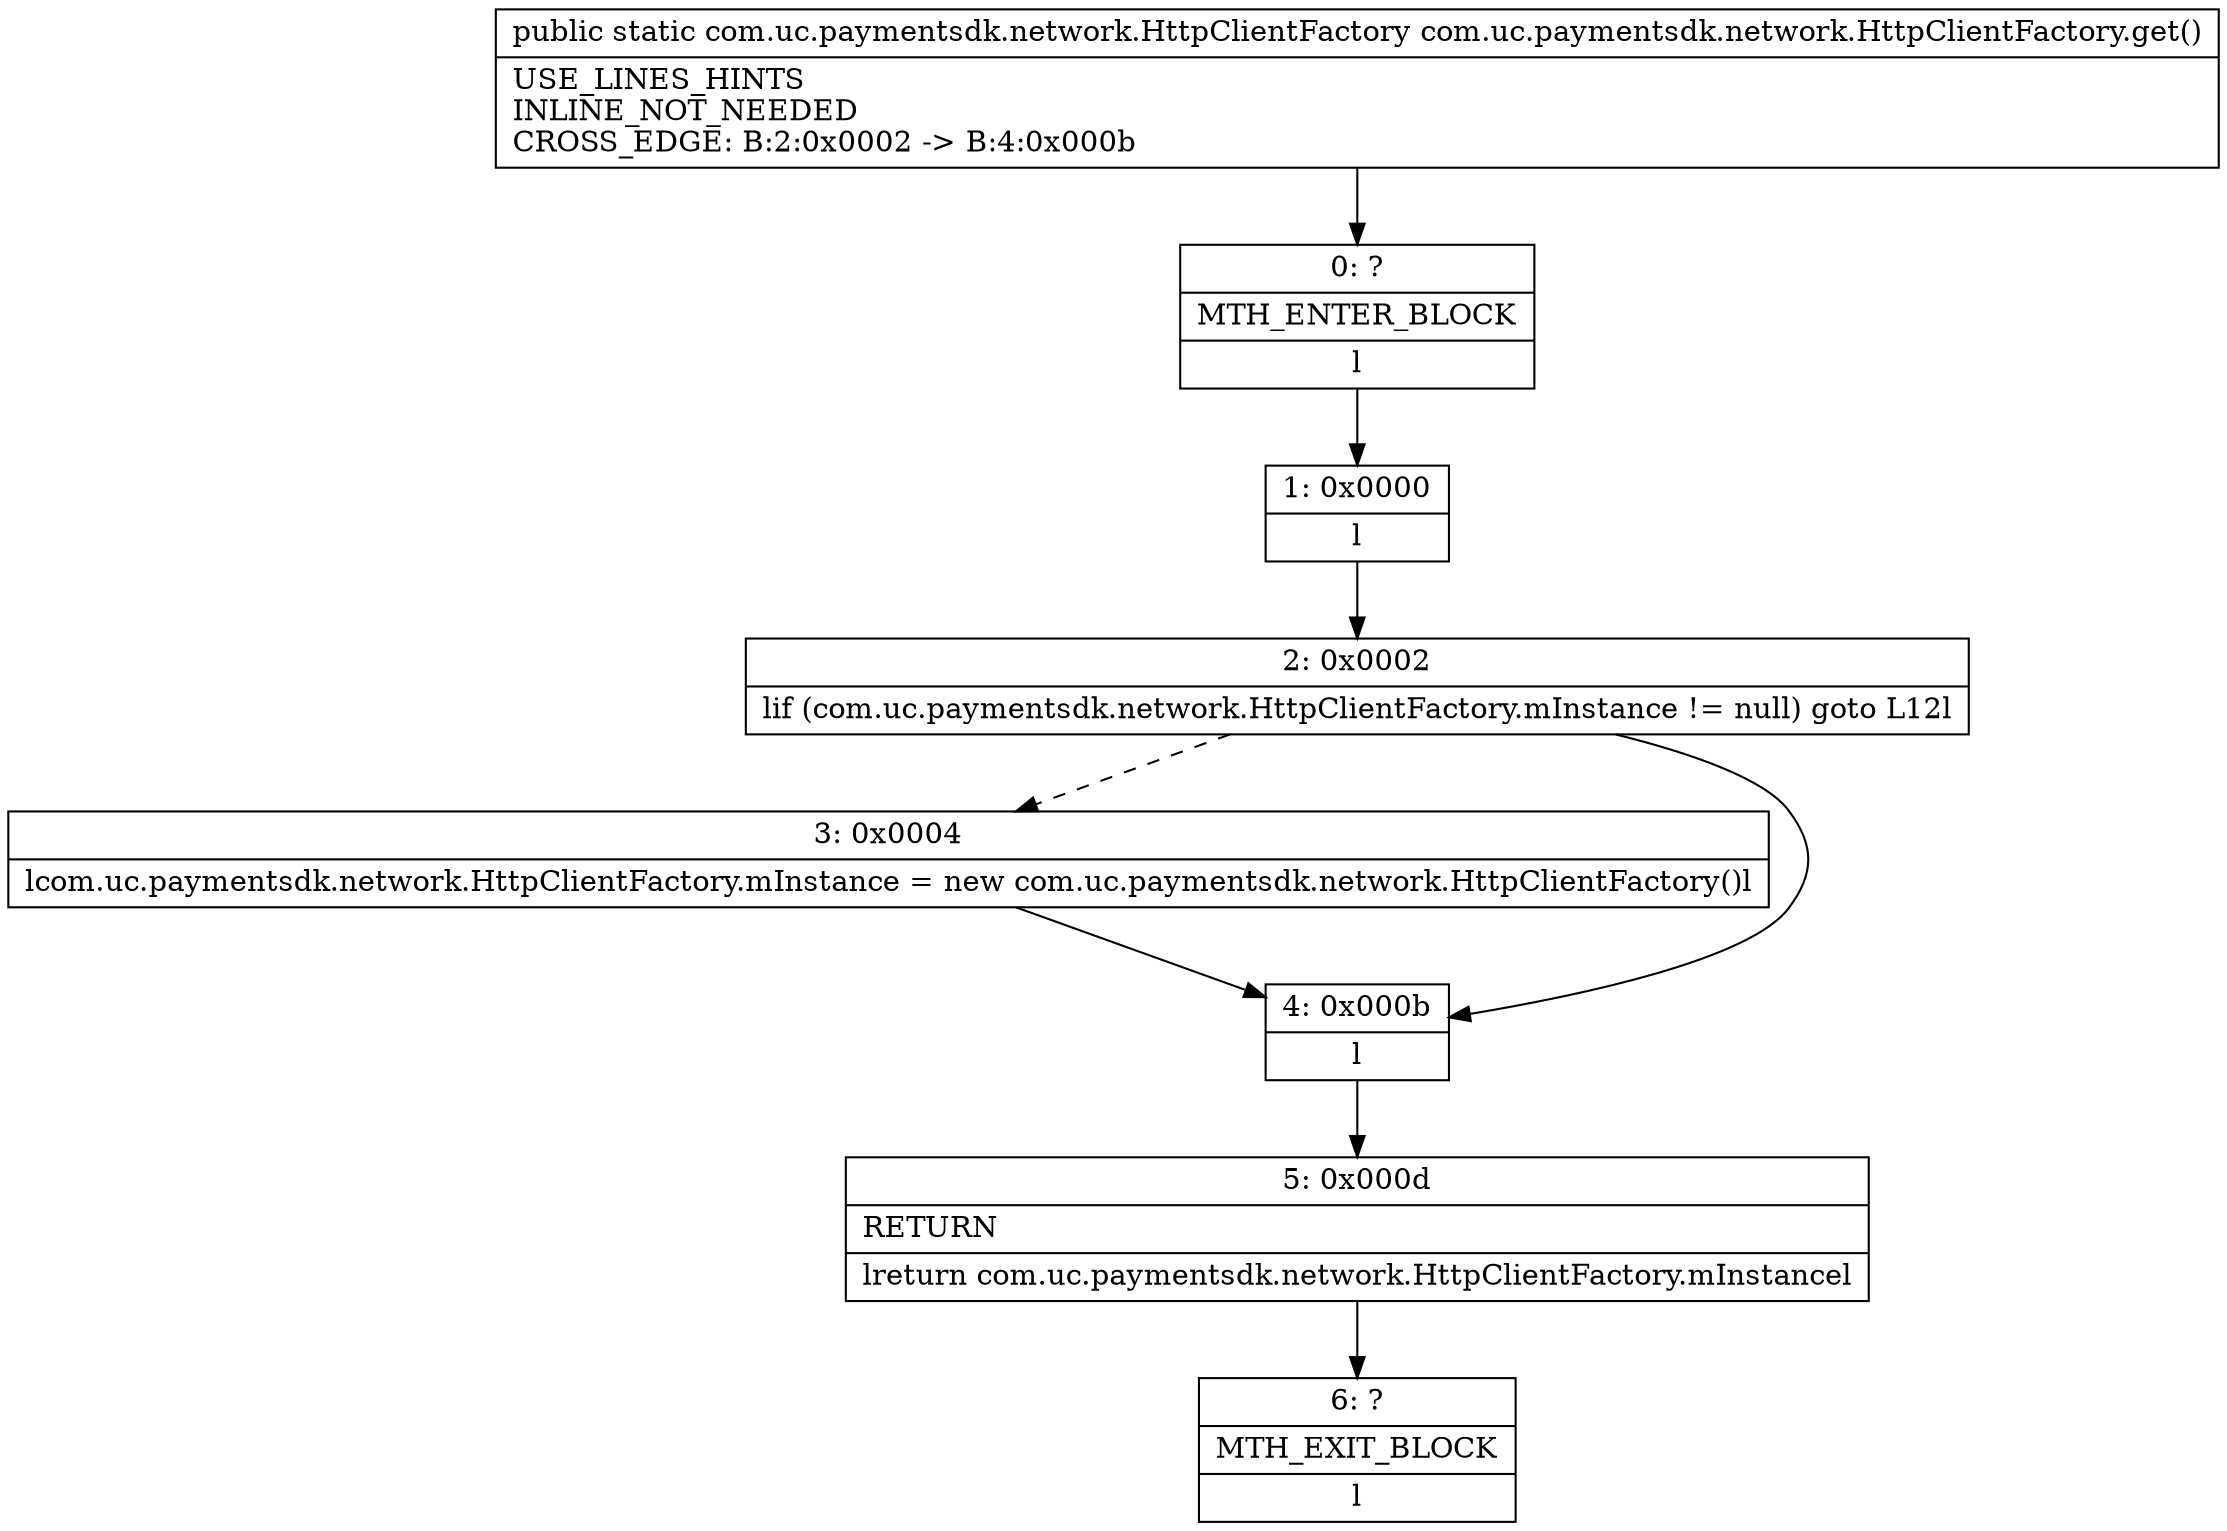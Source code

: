 digraph "CFG forcom.uc.paymentsdk.network.HttpClientFactory.get()Lcom\/uc\/paymentsdk\/network\/HttpClientFactory;" {
Node_0 [shape=record,label="{0\:\ ?|MTH_ENTER_BLOCK\l|l}"];
Node_1 [shape=record,label="{1\:\ 0x0000|l}"];
Node_2 [shape=record,label="{2\:\ 0x0002|lif (com.uc.paymentsdk.network.HttpClientFactory.mInstance != null) goto L12l}"];
Node_3 [shape=record,label="{3\:\ 0x0004|lcom.uc.paymentsdk.network.HttpClientFactory.mInstance = new com.uc.paymentsdk.network.HttpClientFactory()l}"];
Node_4 [shape=record,label="{4\:\ 0x000b|l}"];
Node_5 [shape=record,label="{5\:\ 0x000d|RETURN\l|lreturn com.uc.paymentsdk.network.HttpClientFactory.mInstancel}"];
Node_6 [shape=record,label="{6\:\ ?|MTH_EXIT_BLOCK\l|l}"];
MethodNode[shape=record,label="{public static com.uc.paymentsdk.network.HttpClientFactory com.uc.paymentsdk.network.HttpClientFactory.get()  | USE_LINES_HINTS\lINLINE_NOT_NEEDED\lCROSS_EDGE: B:2:0x0002 \-\> B:4:0x000b\l}"];
MethodNode -> Node_0;
Node_0 -> Node_1;
Node_1 -> Node_2;
Node_2 -> Node_3[style=dashed];
Node_2 -> Node_4;
Node_3 -> Node_4;
Node_4 -> Node_5;
Node_5 -> Node_6;
}

